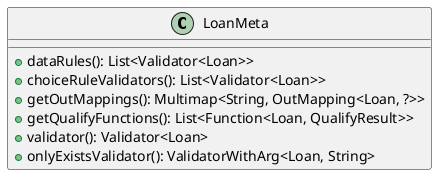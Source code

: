@startuml

    class LoanMeta [[LoanMeta.html]] {
        +dataRules(): List<Validator<Loan>>
        +choiceRuleValidators(): List<Validator<Loan>>
        +getOutMappings(): Multimap<String, OutMapping<Loan, ?>>
        +getQualifyFunctions(): List<Function<Loan, QualifyResult>>
        +validator(): Validator<Loan>
        +onlyExistsValidator(): ValidatorWithArg<Loan, String>
    }

@enduml
